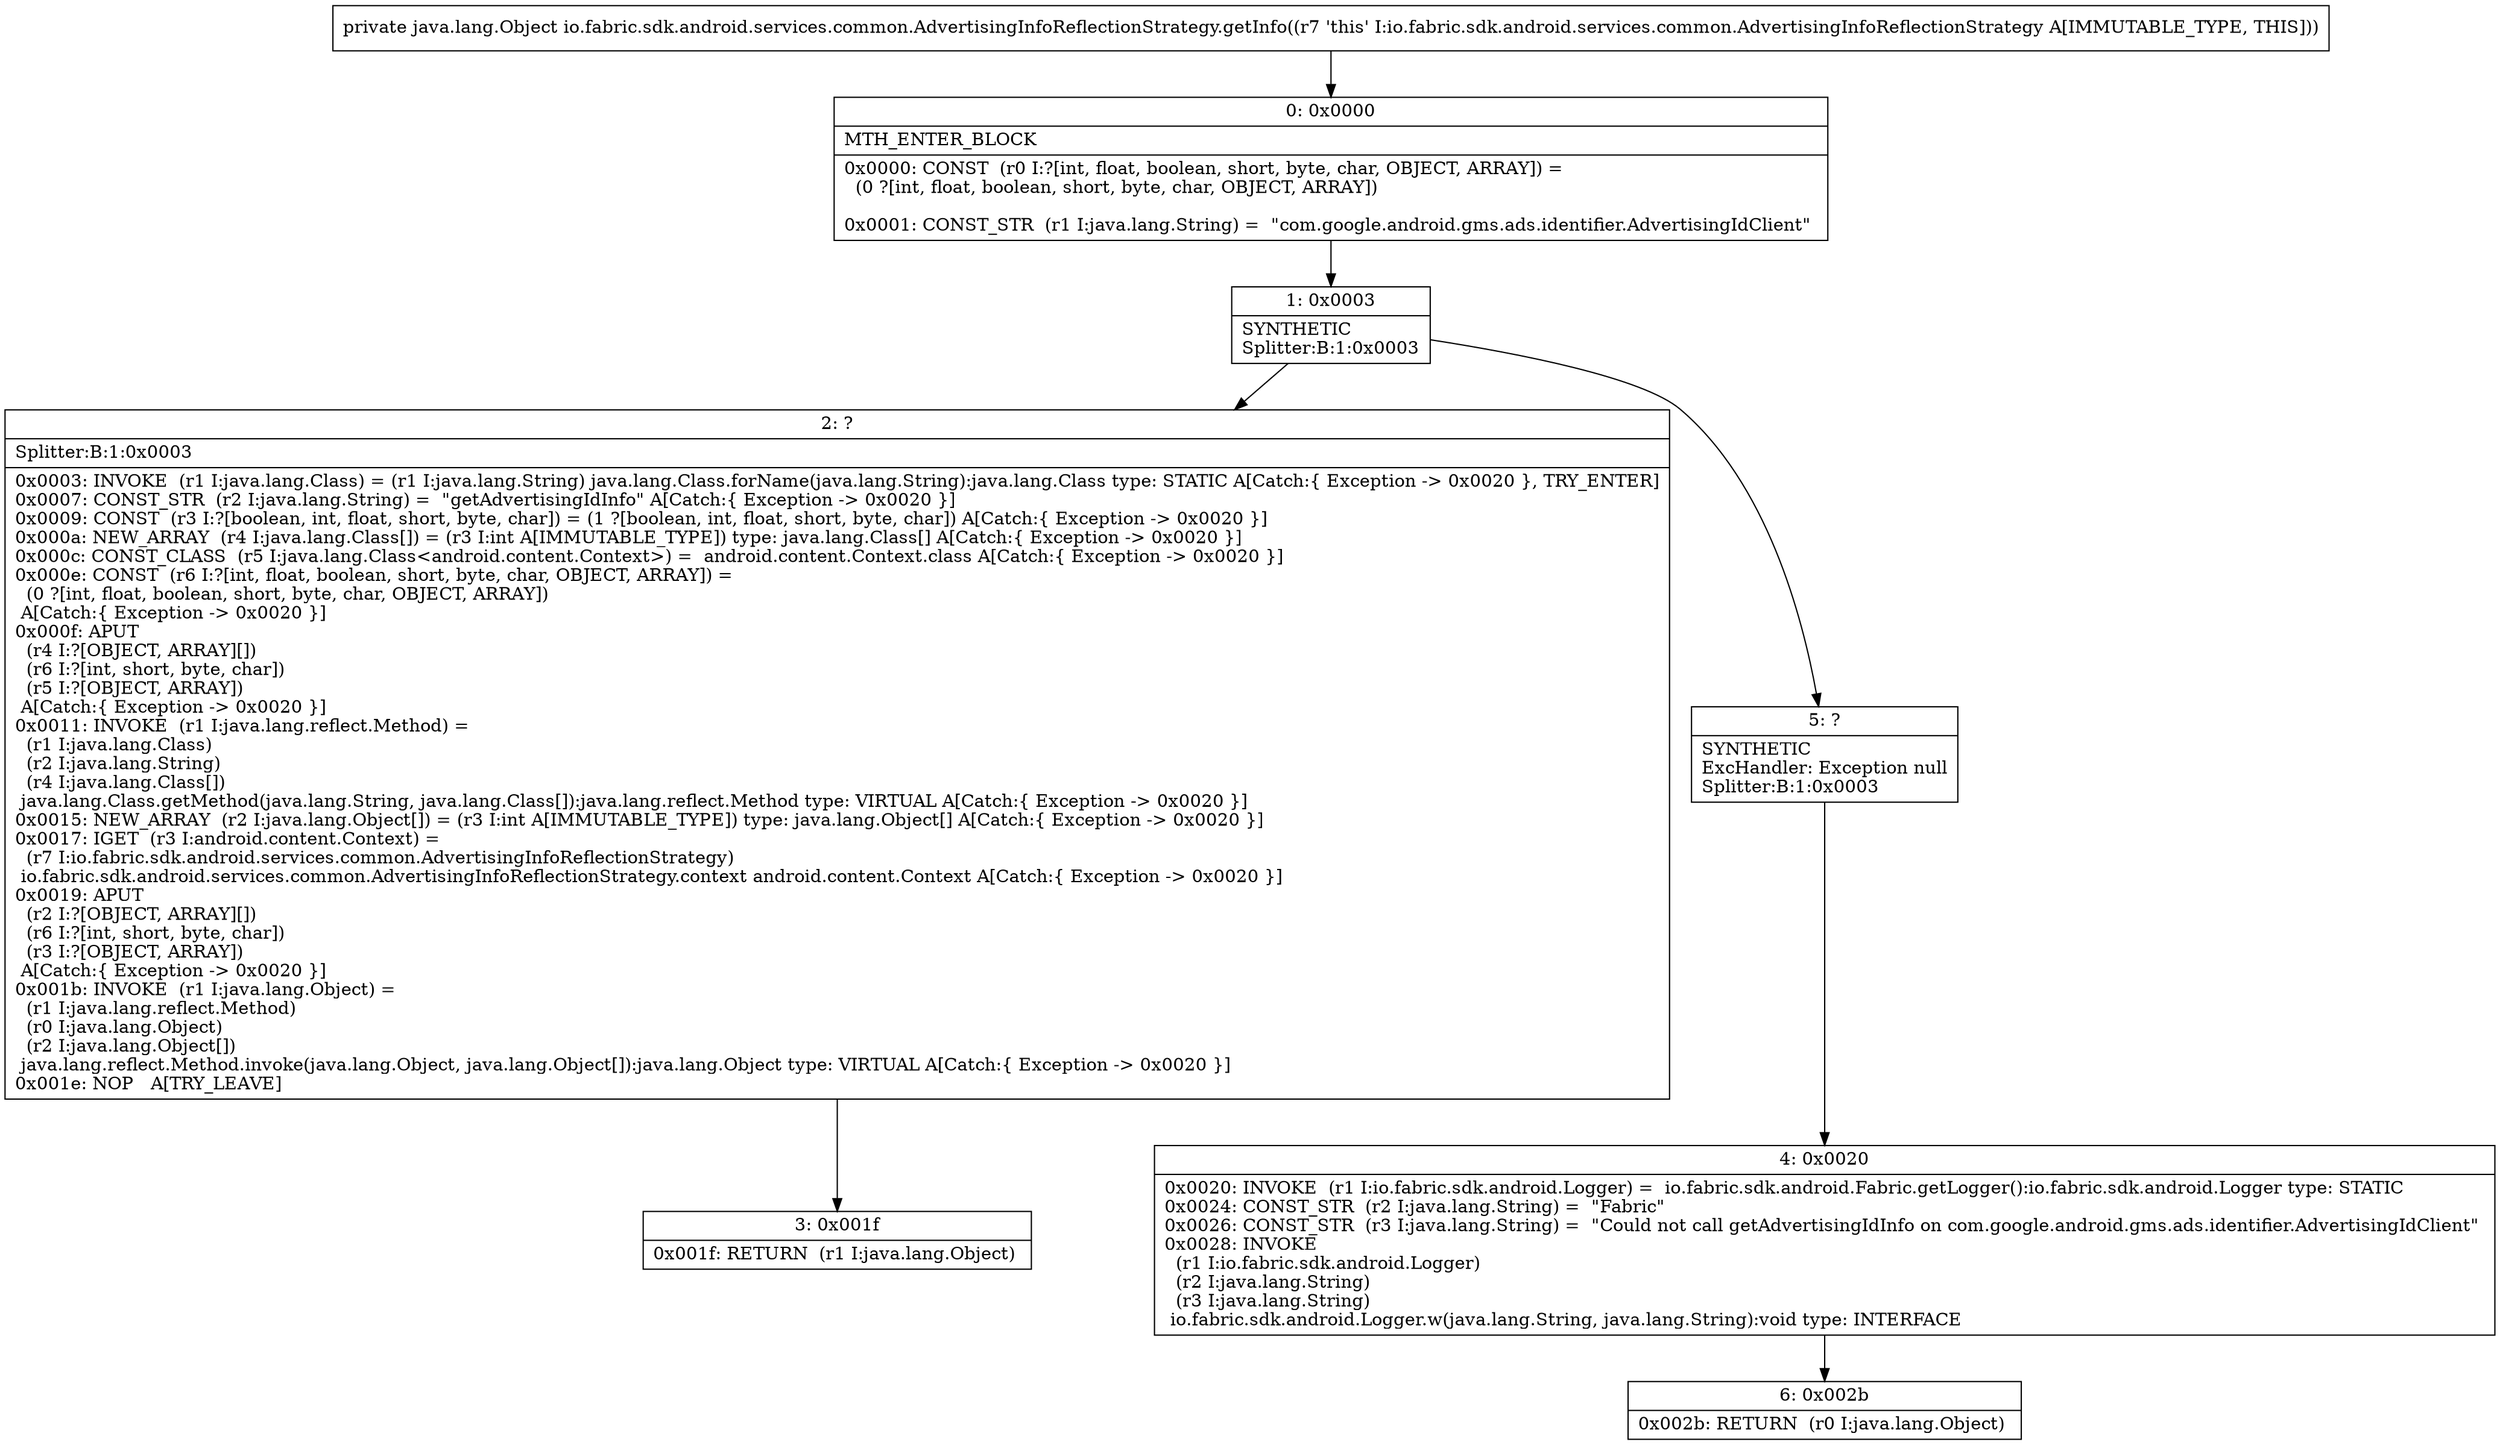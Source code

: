digraph "CFG forio.fabric.sdk.android.services.common.AdvertisingInfoReflectionStrategy.getInfo()Ljava\/lang\/Object;" {
Node_0 [shape=record,label="{0\:\ 0x0000|MTH_ENTER_BLOCK\l|0x0000: CONST  (r0 I:?[int, float, boolean, short, byte, char, OBJECT, ARRAY]) = \l  (0 ?[int, float, boolean, short, byte, char, OBJECT, ARRAY])\l \l0x0001: CONST_STR  (r1 I:java.lang.String) =  \"com.google.android.gms.ads.identifier.AdvertisingIdClient\" \l}"];
Node_1 [shape=record,label="{1\:\ 0x0003|SYNTHETIC\lSplitter:B:1:0x0003\l}"];
Node_2 [shape=record,label="{2\:\ ?|Splitter:B:1:0x0003\l|0x0003: INVOKE  (r1 I:java.lang.Class) = (r1 I:java.lang.String) java.lang.Class.forName(java.lang.String):java.lang.Class type: STATIC A[Catch:\{ Exception \-\> 0x0020 \}, TRY_ENTER]\l0x0007: CONST_STR  (r2 I:java.lang.String) =  \"getAdvertisingIdInfo\" A[Catch:\{ Exception \-\> 0x0020 \}]\l0x0009: CONST  (r3 I:?[boolean, int, float, short, byte, char]) = (1 ?[boolean, int, float, short, byte, char]) A[Catch:\{ Exception \-\> 0x0020 \}]\l0x000a: NEW_ARRAY  (r4 I:java.lang.Class[]) = (r3 I:int A[IMMUTABLE_TYPE]) type: java.lang.Class[] A[Catch:\{ Exception \-\> 0x0020 \}]\l0x000c: CONST_CLASS  (r5 I:java.lang.Class\<android.content.Context\>) =  android.content.Context.class A[Catch:\{ Exception \-\> 0x0020 \}]\l0x000e: CONST  (r6 I:?[int, float, boolean, short, byte, char, OBJECT, ARRAY]) = \l  (0 ?[int, float, boolean, short, byte, char, OBJECT, ARRAY])\l A[Catch:\{ Exception \-\> 0x0020 \}]\l0x000f: APUT  \l  (r4 I:?[OBJECT, ARRAY][])\l  (r6 I:?[int, short, byte, char])\l  (r5 I:?[OBJECT, ARRAY])\l A[Catch:\{ Exception \-\> 0x0020 \}]\l0x0011: INVOKE  (r1 I:java.lang.reflect.Method) = \l  (r1 I:java.lang.Class)\l  (r2 I:java.lang.String)\l  (r4 I:java.lang.Class[])\l java.lang.Class.getMethod(java.lang.String, java.lang.Class[]):java.lang.reflect.Method type: VIRTUAL A[Catch:\{ Exception \-\> 0x0020 \}]\l0x0015: NEW_ARRAY  (r2 I:java.lang.Object[]) = (r3 I:int A[IMMUTABLE_TYPE]) type: java.lang.Object[] A[Catch:\{ Exception \-\> 0x0020 \}]\l0x0017: IGET  (r3 I:android.content.Context) = \l  (r7 I:io.fabric.sdk.android.services.common.AdvertisingInfoReflectionStrategy)\l io.fabric.sdk.android.services.common.AdvertisingInfoReflectionStrategy.context android.content.Context A[Catch:\{ Exception \-\> 0x0020 \}]\l0x0019: APUT  \l  (r2 I:?[OBJECT, ARRAY][])\l  (r6 I:?[int, short, byte, char])\l  (r3 I:?[OBJECT, ARRAY])\l A[Catch:\{ Exception \-\> 0x0020 \}]\l0x001b: INVOKE  (r1 I:java.lang.Object) = \l  (r1 I:java.lang.reflect.Method)\l  (r0 I:java.lang.Object)\l  (r2 I:java.lang.Object[])\l java.lang.reflect.Method.invoke(java.lang.Object, java.lang.Object[]):java.lang.Object type: VIRTUAL A[Catch:\{ Exception \-\> 0x0020 \}]\l0x001e: NOP   A[TRY_LEAVE]\l}"];
Node_3 [shape=record,label="{3\:\ 0x001f|0x001f: RETURN  (r1 I:java.lang.Object) \l}"];
Node_4 [shape=record,label="{4\:\ 0x0020|0x0020: INVOKE  (r1 I:io.fabric.sdk.android.Logger) =  io.fabric.sdk.android.Fabric.getLogger():io.fabric.sdk.android.Logger type: STATIC \l0x0024: CONST_STR  (r2 I:java.lang.String) =  \"Fabric\" \l0x0026: CONST_STR  (r3 I:java.lang.String) =  \"Could not call getAdvertisingIdInfo on com.google.android.gms.ads.identifier.AdvertisingIdClient\" \l0x0028: INVOKE  \l  (r1 I:io.fabric.sdk.android.Logger)\l  (r2 I:java.lang.String)\l  (r3 I:java.lang.String)\l io.fabric.sdk.android.Logger.w(java.lang.String, java.lang.String):void type: INTERFACE \l}"];
Node_5 [shape=record,label="{5\:\ ?|SYNTHETIC\lExcHandler: Exception null\lSplitter:B:1:0x0003\l}"];
Node_6 [shape=record,label="{6\:\ 0x002b|0x002b: RETURN  (r0 I:java.lang.Object) \l}"];
MethodNode[shape=record,label="{private java.lang.Object io.fabric.sdk.android.services.common.AdvertisingInfoReflectionStrategy.getInfo((r7 'this' I:io.fabric.sdk.android.services.common.AdvertisingInfoReflectionStrategy A[IMMUTABLE_TYPE, THIS])) }"];
MethodNode -> Node_0;
Node_0 -> Node_1;
Node_1 -> Node_2;
Node_1 -> Node_5;
Node_2 -> Node_3;
Node_4 -> Node_6;
Node_5 -> Node_4;
}

